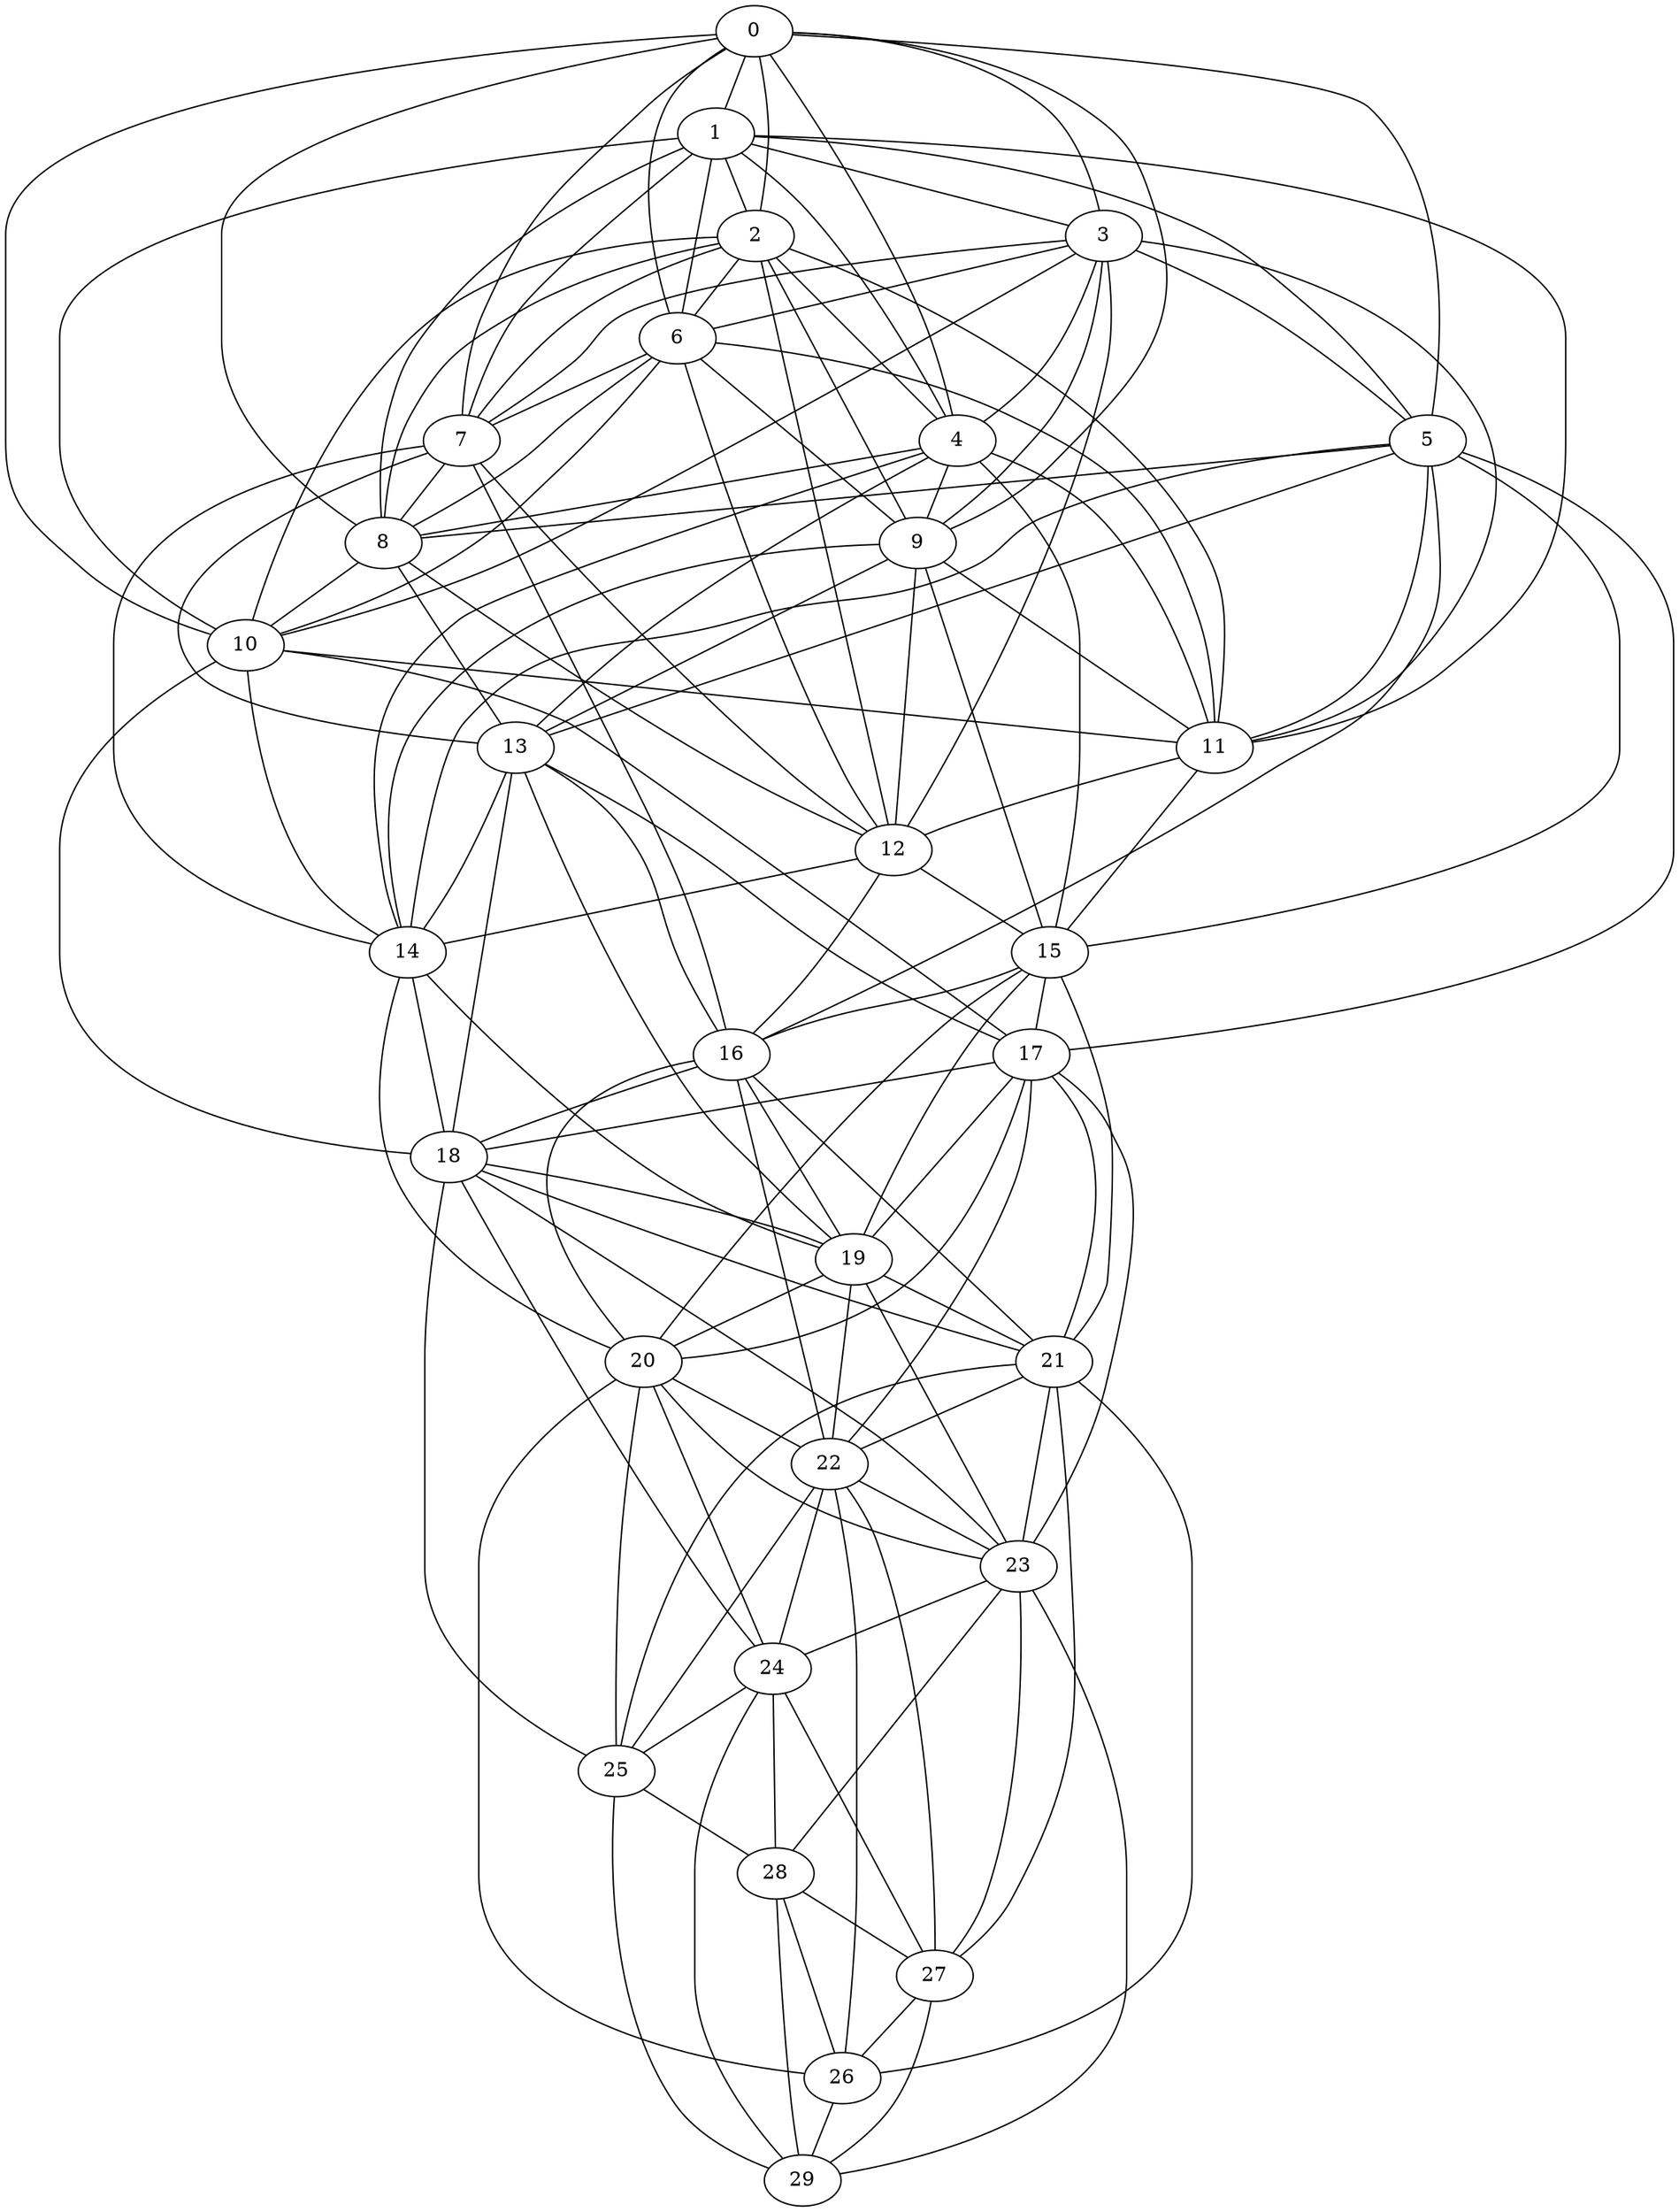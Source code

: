 strict graph G {
0;
1;
2;
3;
4;
5;
6;
7;
8;
9;
10;
11;
12;
13;
14;
15;
16;
17;
18;
19;
20;
21;
22;
23;
24;
25;
26;
27;
28;
29;
4 -- 13;
11 -- 15;
4 -- 8;
6 -- 8;
18 -- 19;
18 -- 25;
2 -- 10;
0 -- 5;
21 -- 25;
2 -- 4;
1 -- 6;
5 -- 13;
13 -- 16;
22 -- 24;
3 -- 6;
1 -- 11;
16 -- 22;
29 -- 28;
3 -- 4;
14 -- 20;
12 -- 16;
22 -- 23;
7 -- 13;
22 -- 25;
10 -- 11;
7 -- 14;
17 -- 20;
8 -- 12;
23 -- 29;
23 -- 28;
4 -- 11;
21 -- 26;
20 -- 26;
16 -- 21;
16 -- 18;
12 -- 14;
21 -- 27;
20 -- 22;
6 -- 9;
6 -- 7;
13 -- 19;
5 -- 11;
18 -- 24;
11 -- 12;
5 -- 16;
18 -- 21;
25 -- 29;
14 -- 19;
22 -- 27;
0 -- 8;
26 -- 29;
1 -- 7;
8 -- 13;
0 -- 4;
17 -- 18;
6 -- 11;
28 -- 27;
2 -- 8;
1 -- 8;
3 -- 5;
9 -- 14;
10 -- 18;
6 -- 12;
4 -- 14;
6 -- 10;
23 -- 24;
25 -- 28;
15 -- 20;
2 -- 7;
3 -- 7;
24 -- 27;
5 -- 14;
19 -- 21;
20 -- 24;
17 -- 22;
1 -- 4;
1 -- 10;
3 -- 11;
0 -- 2;
24 -- 25;
0 -- 1;
4 -- 15;
5 -- 8;
1 -- 2;
3 -- 10;
4 -- 9;
7 -- 8;
12 -- 15;
22 -- 26;
2 -- 6;
3 -- 9;
15 -- 21;
1 -- 3;
7 -- 16;
24 -- 28;
15 -- 17;
9 -- 11;
0 -- 3;
14 -- 18;
16 -- 20;
2 -- 11;
15 -- 19;
19 -- 20;
20 -- 23;
0 -- 9;
13 -- 18;
9 -- 15;
17 -- 21;
20 -- 25;
17 -- 23;
23 -- 27;
28 -- 26;
9 -- 13;
2 -- 12;
3 -- 12;
15 -- 16;
19 -- 23;
10 -- 14;
7 -- 12;
21 -- 23;
5 -- 17;
16 -- 19;
9 -- 12;
17 -- 19;
13 -- 14;
27 -- 26;
5 -- 15;
10 -- 17;
0 -- 6;
24 -- 29;
0 -- 10;
18 -- 23;
2 -- 9;
8 -- 10;
13 -- 17;
19 -- 22;
1 -- 5;
0 -- 7;
27 -- 29;
21 -- 22;
}
